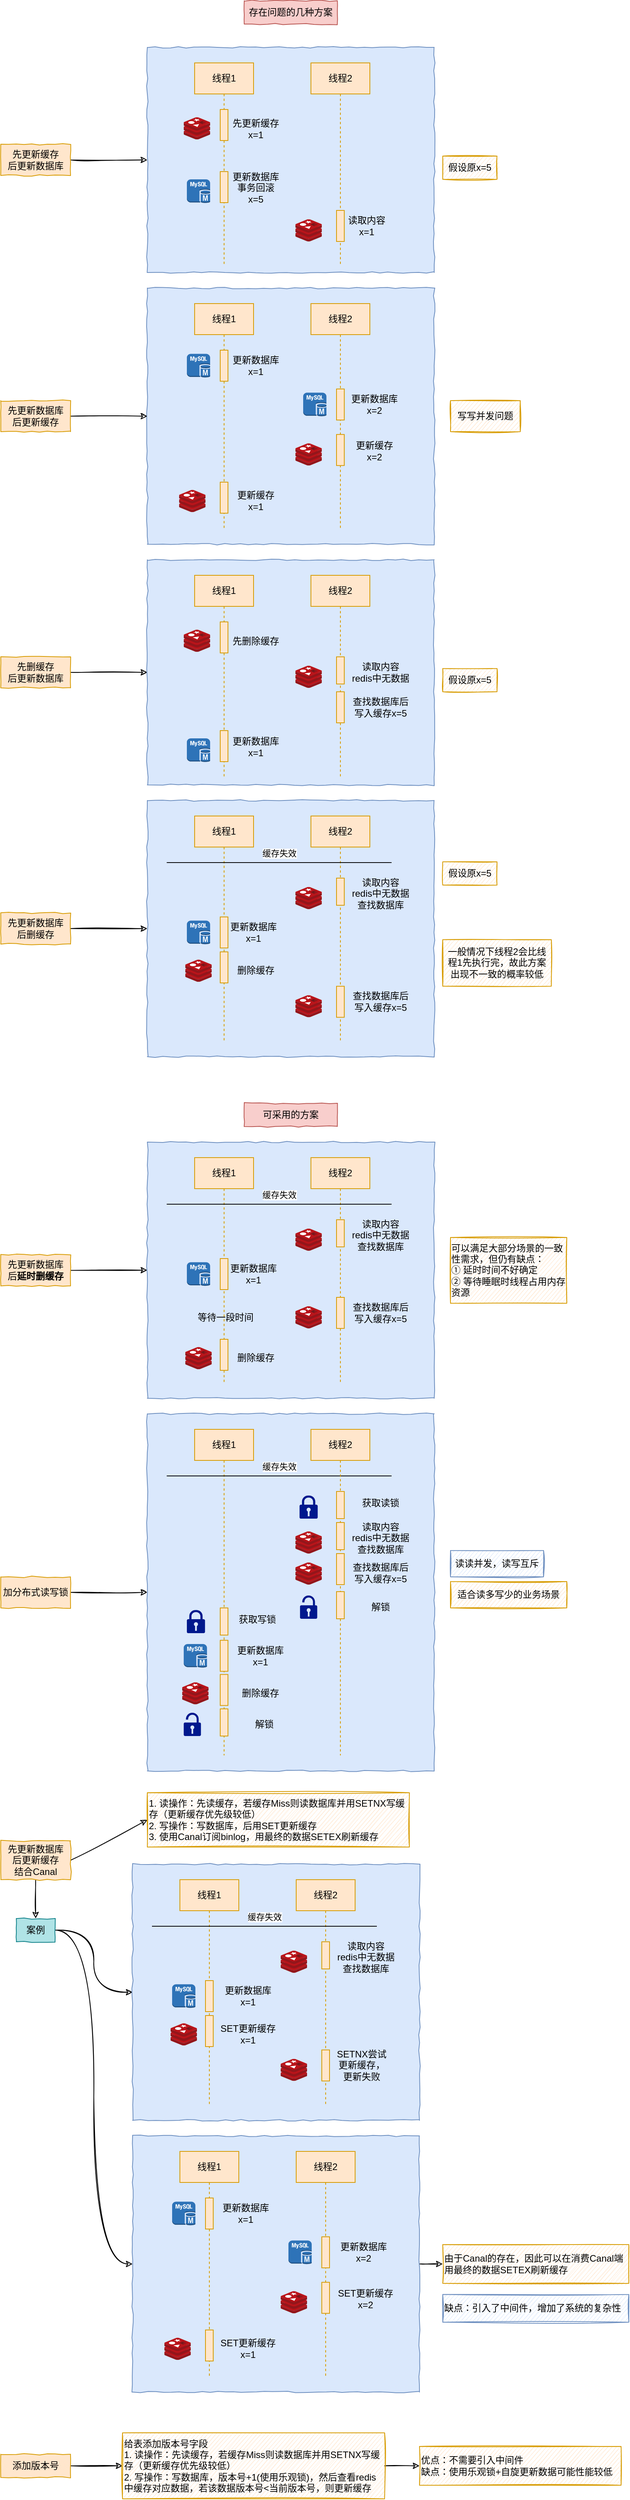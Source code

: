 <mxfile>
    <diagram id="rKVFKqwcTnC4YxvwfFjj" name="第 1 页">
        <mxGraphModel dx="937" dy="670" grid="1" gridSize="10" guides="1" tooltips="1" connect="1" arrows="1" fold="1" page="1" pageScale="1" pageWidth="827" pageHeight="1169" math="0" shadow="0">
            <root>
                <mxCell id="0"/>
                <mxCell id="1" parent="0"/>
                <mxCell id="140" value="" style="rounded=0;whiteSpace=wrap;html=1;comic=1;fillColor=#dae8fc;strokeColor=#6c8ebf;" vertex="1" parent="1">
                    <mxGeometry x="229" y="1850" width="370" height="460" as="geometry"/>
                </mxCell>
                <mxCell id="144" value="线程1" style="shape=umlLifeline;perimeter=lifelinePerimeter;whiteSpace=wrap;html=1;container=1;collapsible=0;recursiveResize=0;outlineConnect=0;comic=0;sketch=0;fontSize=12;fillColor=#ffe6cc;strokeColor=#d79b00;" vertex="1" parent="1">
                    <mxGeometry x="290" y="1870" width="76" height="420" as="geometry"/>
                </mxCell>
                <mxCell id="145" value="" style="html=1;points=[];perimeter=orthogonalPerimeter;comic=0;fillColor=#ffe6cc;strokeColor=#d79b00;" vertex="1" parent="144">
                    <mxGeometry x="33" y="271.7" width="10" height="40" as="geometry"/>
                </mxCell>
                <mxCell id="146" value="" style="html=1;points=[];perimeter=orthogonalPerimeter;comic=0;fillColor=#ffe6cc;strokeColor=#d79b00;" vertex="1" parent="144">
                    <mxGeometry x="33" y="315.7" width="10" height="40" as="geometry"/>
                </mxCell>
                <mxCell id="147" value="缓存失效" style="endArrow=none;html=1;endSize=12;startArrow=none;startSize=14;startFill=0;edgeStyle=orthogonalEdgeStyle;align=center;verticalAlign=bottom;endFill=0;sketch=0;" edge="1" parent="144">
                    <mxGeometry y="3" relative="1" as="geometry">
                        <mxPoint x="-36" y="60" as="sourcePoint"/>
                        <mxPoint x="254" y="60" as="targetPoint"/>
                    </mxGeometry>
                </mxCell>
                <mxCell id="168" value="" style="html=1;points=[];perimeter=orthogonalPerimeter;comic=0;fillColor=#ffe6cc;strokeColor=#d79b00;" vertex="1" parent="144">
                    <mxGeometry x="33" y="230" width="10" height="35" as="geometry"/>
                </mxCell>
                <mxCell id="170" value="" style="sketch=0;aspect=fixed;pointerEvents=1;shadow=0;dashed=0;html=1;strokeColor=none;labelPosition=center;verticalLabelPosition=bottom;verticalAlign=top;align=center;fillColor=#00188D;shape=mxgraph.mscae.enterprise.lock;comic=0;" vertex="1" parent="144">
                    <mxGeometry x="-10" y="232.5" width="23.4" height="30" as="geometry"/>
                </mxCell>
                <mxCell id="90" value="" style="rounded=0;whiteSpace=wrap;html=1;comic=1;fillColor=#dae8fc;strokeColor=#6c8ebf;" vertex="1" parent="1">
                    <mxGeometry x="229" y="1060" width="370" height="330" as="geometry"/>
                </mxCell>
                <mxCell id="94" value="线程2" style="shape=umlLifeline;perimeter=lifelinePerimeter;whiteSpace=wrap;html=1;container=1;collapsible=0;recursiveResize=0;outlineConnect=0;comic=0;sketch=0;fontSize=12;fillColor=#ffe6cc;strokeColor=#d79b00;" vertex="1" parent="1">
                    <mxGeometry x="440" y="1080" width="76" height="290" as="geometry"/>
                </mxCell>
                <mxCell id="107" value="" style="html=1;points=[];perimeter=orthogonalPerimeter;comic=0;fillColor=#ffe6cc;strokeColor=#d79b00;" vertex="1" parent="94">
                    <mxGeometry x="33" y="80" width="10" height="35" as="geometry"/>
                </mxCell>
                <mxCell id="108" value="" style="html=1;points=[];perimeter=orthogonalPerimeter;comic=0;fillColor=#ffe6cc;strokeColor=#d79b00;" vertex="1" parent="94">
                    <mxGeometry x="33" y="219.3" width="10" height="40" as="geometry"/>
                </mxCell>
                <mxCell id="38" value="" style="rounded=0;whiteSpace=wrap;html=1;comic=1;fillColor=#dae8fc;strokeColor=#6c8ebf;" vertex="1" parent="1">
                    <mxGeometry x="229" y="400" width="370" height="330" as="geometry"/>
                </mxCell>
                <mxCell id="4" value="线程1" style="shape=umlLifeline;perimeter=lifelinePerimeter;whiteSpace=wrap;html=1;container=1;collapsible=0;recursiveResize=0;outlineConnect=0;comic=0;sketch=0;fontSize=12;fillColor=#ffe6cc;strokeColor=#d79b00;" vertex="1" parent="1">
                    <mxGeometry x="290" y="420" width="76" height="290" as="geometry"/>
                </mxCell>
                <mxCell id="22" value="" style="html=1;points=[];perimeter=orthogonalPerimeter;comic=0;fillColor=#ffe6cc;strokeColor=#d79b00;" vertex="1" parent="4">
                    <mxGeometry x="33" y="60" width="10" height="40" as="geometry"/>
                </mxCell>
                <mxCell id="36" value="" style="html=1;points=[];perimeter=orthogonalPerimeter;comic=0;fillColor=#ffe6cc;strokeColor=#d79b00;" vertex="1" parent="4">
                    <mxGeometry x="33" y="230.0" width="10" height="40" as="geometry"/>
                </mxCell>
                <mxCell id="20" value="线程2" style="shape=umlLifeline;perimeter=lifelinePerimeter;whiteSpace=wrap;html=1;container=1;collapsible=0;recursiveResize=0;outlineConnect=0;comic=0;sketch=0;fontSize=12;fillColor=#ffe6cc;strokeColor=#d79b00;" vertex="1" parent="1">
                    <mxGeometry x="440" y="420" width="76" height="290" as="geometry"/>
                </mxCell>
                <mxCell id="27" value="" style="html=1;points=[];perimeter=orthogonalPerimeter;comic=0;fillColor=#ffe6cc;strokeColor=#d79b00;" vertex="1" parent="20">
                    <mxGeometry x="33" y="110" width="10" height="40" as="geometry"/>
                </mxCell>
                <mxCell id="31" value="" style="sketch=0;aspect=fixed;html=1;points=[];align=center;image;fontSize=12;image=img/lib/mscae/Cache_Redis_Product.svg;comic=0;fillColor=none;" vertex="1" parent="20">
                    <mxGeometry x="-20" y="180" width="34.05" height="28.6" as="geometry"/>
                </mxCell>
                <mxCell id="32" value="" style="html=1;points=[];perimeter=orthogonalPerimeter;comic=0;fillColor=#ffe6cc;strokeColor=#d79b00;" vertex="1" parent="20">
                    <mxGeometry x="33" y="168.6" width="10" height="40" as="geometry"/>
                </mxCell>
                <mxCell id="2" value="存在问题的几种方案" style="rounded=0;whiteSpace=wrap;html=1;comic=1;fillColor=#f8cecc;strokeColor=#b85450;" vertex="1" parent="1">
                    <mxGeometry x="354" y="30" width="120" height="30" as="geometry"/>
                </mxCell>
                <mxCell id="39" style="edgeStyle=none;html=1;exitX=1;exitY=0.5;exitDx=0;exitDy=0;sketch=1;entryX=0;entryY=0.5;entryDx=0;entryDy=0;" edge="1" parent="1" source="3" target="38">
                    <mxGeometry relative="1" as="geometry">
                        <mxPoint x="220" y="580" as="targetPoint"/>
                    </mxGeometry>
                </mxCell>
                <mxCell id="3" value="先更新数据库&lt;br&gt;后更新缓存" style="rounded=0;whiteSpace=wrap;html=1;comic=1;fillColor=#ffe6cc;strokeColor=#d79b00;" vertex="1" parent="1">
                    <mxGeometry x="40" y="545" width="90" height="40" as="geometry"/>
                </mxCell>
                <mxCell id="25" value="更新数据库&lt;br&gt;x=1" style="rounded=0;whiteSpace=wrap;html=1;comic=1;fillColor=none;strokeColor=none;" vertex="1" parent="1">
                    <mxGeometry x="324" y="480" width="90" height="40" as="geometry"/>
                </mxCell>
                <mxCell id="26" value="" style="outlineConnect=0;dashed=0;verticalLabelPosition=bottom;verticalAlign=top;align=center;html=1;shape=mxgraph.aws3.mysql_db_instance;fillColor=#2E73B8;gradientColor=none;comic=0;" vertex="1" parent="1">
                    <mxGeometry x="280" y="484.75" width="30" height="30.5" as="geometry"/>
                </mxCell>
                <mxCell id="28" value="更新数据库&lt;br&gt;x=2" style="rounded=0;whiteSpace=wrap;html=1;comic=1;fillColor=none;strokeColor=none;" vertex="1" parent="1">
                    <mxGeometry x="490" y="530" width="64" height="40" as="geometry"/>
                </mxCell>
                <mxCell id="29" value="" style="outlineConnect=0;dashed=0;verticalLabelPosition=bottom;verticalAlign=top;align=center;html=1;shape=mxgraph.aws3.mysql_db_instance;fillColor=#2E73B8;gradientColor=none;comic=0;" vertex="1" parent="1">
                    <mxGeometry x="430" y="534.75" width="30" height="30.5" as="geometry"/>
                </mxCell>
                <mxCell id="34" value="更新缓存&lt;br&gt;x=2" style="rounded=0;whiteSpace=wrap;html=1;comic=1;fillColor=none;strokeColor=none;" vertex="1" parent="1">
                    <mxGeometry x="490" y="590" width="64" height="40" as="geometry"/>
                </mxCell>
                <mxCell id="37" value="更新缓存&lt;br&gt;x=1" style="rounded=0;whiteSpace=wrap;html=1;comic=1;fillColor=none;strokeColor=none;" vertex="1" parent="1">
                    <mxGeometry x="337" y="654.3" width="64" height="40" as="geometry"/>
                </mxCell>
                <mxCell id="35" value="" style="sketch=0;aspect=fixed;html=1;points=[];align=center;image;fontSize=12;image=img/lib/mscae/Cache_Redis_Product.svg;comic=0;fillColor=none;" vertex="1" parent="1">
                    <mxGeometry x="270" y="660" width="34.05" height="28.6" as="geometry"/>
                </mxCell>
                <mxCell id="70" style="edgeStyle=none;sketch=1;html=1;exitX=1;exitY=0.5;exitDx=0;exitDy=0;entryX=0;entryY=0.5;entryDx=0;entryDy=0;" edge="1" parent="1" source="40" target="41">
                    <mxGeometry relative="1" as="geometry"/>
                </mxCell>
                <mxCell id="40" value="先更新缓存&lt;br&gt;后更新数据库" style="rounded=0;whiteSpace=wrap;html=1;comic=1;fillColor=#ffe6cc;strokeColor=#d79b00;" vertex="1" parent="1">
                    <mxGeometry x="40" y="215" width="90" height="40" as="geometry"/>
                </mxCell>
                <mxCell id="41" value="" style="rounded=0;whiteSpace=wrap;html=1;comic=1;fillColor=#dae8fc;strokeColor=#6c8ebf;" vertex="1" parent="1">
                    <mxGeometry x="229" y="90" width="370" height="290" as="geometry"/>
                </mxCell>
                <mxCell id="54" value="线程1" style="shape=umlLifeline;perimeter=lifelinePerimeter;whiteSpace=wrap;html=1;container=1;collapsible=0;recursiveResize=0;outlineConnect=0;comic=0;sketch=0;fontSize=12;fillColor=#ffe6cc;strokeColor=#d79b00;" vertex="1" parent="1">
                    <mxGeometry x="290" y="110" width="76" height="260" as="geometry"/>
                </mxCell>
                <mxCell id="55" value="" style="html=1;points=[];perimeter=orthogonalPerimeter;comic=0;fillColor=#ffe6cc;strokeColor=#d79b00;" vertex="1" parent="54">
                    <mxGeometry x="33" y="60" width="10" height="40" as="geometry"/>
                </mxCell>
                <mxCell id="56" value="" style="html=1;points=[];perimeter=orthogonalPerimeter;comic=0;fillColor=#ffe6cc;strokeColor=#d79b00;" vertex="1" parent="54">
                    <mxGeometry x="33" y="140.0" width="10" height="40" as="geometry"/>
                </mxCell>
                <mxCell id="57" value="线程2" style="shape=umlLifeline;perimeter=lifelinePerimeter;whiteSpace=wrap;html=1;container=1;collapsible=0;recursiveResize=0;outlineConnect=0;comic=0;sketch=0;fontSize=12;fillColor=#ffe6cc;strokeColor=#d79b00;" vertex="1" parent="1">
                    <mxGeometry x="440" y="110" width="76" height="260" as="geometry"/>
                </mxCell>
                <mxCell id="60" value="" style="html=1;points=[];perimeter=orthogonalPerimeter;comic=0;fillColor=#ffe6cc;strokeColor=#d79b00;" vertex="1" parent="57">
                    <mxGeometry x="33" y="190.0" width="10" height="40" as="geometry"/>
                </mxCell>
                <mxCell id="61" value="先更新缓存&lt;br&gt;x=1" style="rounded=0;whiteSpace=wrap;html=1;comic=1;fillColor=none;strokeColor=none;" vertex="1" parent="1">
                    <mxGeometry x="337" y="180" width="64" height="30" as="geometry"/>
                </mxCell>
                <mxCell id="62" value="" style="outlineConnect=0;dashed=0;verticalLabelPosition=bottom;verticalAlign=top;align=center;html=1;shape=mxgraph.aws3.mysql_db_instance;fillColor=#2E73B8;gradientColor=none;comic=0;" vertex="1" parent="1">
                    <mxGeometry x="280" y="260" width="30" height="30.5" as="geometry"/>
                </mxCell>
                <mxCell id="65" value="读取内容&lt;br&gt;x=1" style="rounded=0;whiteSpace=wrap;html=1;comic=1;fillColor=none;strokeColor=none;" vertex="1" parent="1">
                    <mxGeometry x="480" y="300" width="64" height="40" as="geometry"/>
                </mxCell>
                <mxCell id="66" value="更新数据库&lt;br&gt;事务回滚&lt;br&gt;x=5" style="rounded=0;whiteSpace=wrap;html=1;comic=1;fillColor=none;strokeColor=none;" vertex="1" parent="1">
                    <mxGeometry x="337" y="250.5" width="64" height="40" as="geometry"/>
                </mxCell>
                <mxCell id="67" value="" style="sketch=0;aspect=fixed;html=1;points=[];align=center;image;fontSize=12;image=img/lib/mscae/Cache_Redis_Product.svg;comic=0;fillColor=none;" vertex="1" parent="1">
                    <mxGeometry x="275.95" y="180" width="34.05" height="28.6" as="geometry"/>
                </mxCell>
                <mxCell id="59" value="" style="sketch=0;aspect=fixed;html=1;points=[];align=center;image;fontSize=12;image=img/lib/mscae/Cache_Redis_Product.svg;comic=0;fillColor=none;" vertex="1" parent="1">
                    <mxGeometry x="420" y="311.4" width="34.05" height="28.6" as="geometry"/>
                </mxCell>
                <mxCell id="69" value="假设原x=5" style="rounded=0;whiteSpace=wrap;html=1;comic=1;fillColor=#ffe6cc;strokeColor=#d79b00;sketch=1;" vertex="1" parent="1">
                    <mxGeometry x="610" y="230" width="70" height="30" as="geometry"/>
                </mxCell>
                <mxCell id="71" style="edgeStyle=none;sketch=1;html=1;exitX=1;exitY=0.5;exitDx=0;exitDy=0;entryX=0;entryY=0.5;entryDx=0;entryDy=0;" edge="1" source="72" target="73" parent="1">
                    <mxGeometry relative="1" as="geometry"/>
                </mxCell>
                <mxCell id="72" value="先删缓存&lt;br&gt;后更新数据库" style="rounded=0;whiteSpace=wrap;html=1;comic=1;fillColor=#ffe6cc;strokeColor=#d79b00;" vertex="1" parent="1">
                    <mxGeometry x="40" y="875" width="90" height="40" as="geometry"/>
                </mxCell>
                <mxCell id="73" value="" style="rounded=0;whiteSpace=wrap;html=1;comic=1;fillColor=#dae8fc;strokeColor=#6c8ebf;" vertex="1" parent="1">
                    <mxGeometry x="229" y="750" width="370" height="290" as="geometry"/>
                </mxCell>
                <mxCell id="74" value="线程1" style="shape=umlLifeline;perimeter=lifelinePerimeter;whiteSpace=wrap;html=1;container=1;collapsible=0;recursiveResize=0;outlineConnect=0;comic=0;sketch=0;fontSize=12;fillColor=#ffe6cc;strokeColor=#d79b00;" vertex="1" parent="1">
                    <mxGeometry x="290" y="770" width="76" height="260" as="geometry"/>
                </mxCell>
                <mxCell id="75" value="" style="html=1;points=[];perimeter=orthogonalPerimeter;comic=0;fillColor=#ffe6cc;strokeColor=#d79b00;" vertex="1" parent="74">
                    <mxGeometry x="33" y="60" width="10" height="40" as="geometry"/>
                </mxCell>
                <mxCell id="76" value="" style="html=1;points=[];perimeter=orthogonalPerimeter;comic=0;fillColor=#ffe6cc;strokeColor=#d79b00;" vertex="1" parent="74">
                    <mxGeometry x="33" y="200.0" width="10" height="40" as="geometry"/>
                </mxCell>
                <mxCell id="77" value="线程2" style="shape=umlLifeline;perimeter=lifelinePerimeter;whiteSpace=wrap;html=1;container=1;collapsible=0;recursiveResize=0;outlineConnect=0;comic=0;sketch=0;fontSize=12;fillColor=#ffe6cc;strokeColor=#d79b00;" vertex="1" parent="1">
                    <mxGeometry x="440" y="770" width="76" height="260" as="geometry"/>
                </mxCell>
                <mxCell id="78" value="" style="html=1;points=[];perimeter=orthogonalPerimeter;comic=0;fillColor=#ffe6cc;strokeColor=#d79b00;" vertex="1" parent="77">
                    <mxGeometry x="33" y="105" width="10" height="35" as="geometry"/>
                </mxCell>
                <mxCell id="86" value="" style="html=1;points=[];perimeter=orthogonalPerimeter;comic=0;fillColor=#ffe6cc;strokeColor=#d79b00;" vertex="1" parent="77">
                    <mxGeometry x="33" y="150" width="10" height="40" as="geometry"/>
                </mxCell>
                <mxCell id="79" value="先删除缓存" style="rounded=0;whiteSpace=wrap;html=1;comic=1;fillColor=none;strokeColor=none;" vertex="1" parent="1">
                    <mxGeometry x="337" y="840" width="64" height="30" as="geometry"/>
                </mxCell>
                <mxCell id="80" value="" style="outlineConnect=0;dashed=0;verticalLabelPosition=bottom;verticalAlign=top;align=center;html=1;shape=mxgraph.aws3.mysql_db_instance;fillColor=#2E73B8;gradientColor=none;comic=0;" vertex="1" parent="1">
                    <mxGeometry x="280" y="980" width="30" height="30.5" as="geometry"/>
                </mxCell>
                <mxCell id="81" value="读取内容&lt;br&gt;redis中无数据" style="rounded=0;whiteSpace=wrap;html=1;comic=1;fillColor=none;strokeColor=none;" vertex="1" parent="1">
                    <mxGeometry x="490" y="875" width="80" height="40" as="geometry"/>
                </mxCell>
                <mxCell id="82" value="更新数据库&lt;br&gt;x=1" style="rounded=0;whiteSpace=wrap;html=1;comic=1;fillColor=none;strokeColor=none;" vertex="1" parent="1">
                    <mxGeometry x="337" y="970.5" width="64" height="40" as="geometry"/>
                </mxCell>
                <mxCell id="83" value="" style="sketch=0;aspect=fixed;html=1;points=[];align=center;image;fontSize=12;image=img/lib/mscae/Cache_Redis_Product.svg;comic=0;fillColor=none;" vertex="1" parent="1">
                    <mxGeometry x="275.95" y="840" width="34.05" height="28.6" as="geometry"/>
                </mxCell>
                <mxCell id="84" value="" style="sketch=0;aspect=fixed;html=1;points=[];align=center;image;fontSize=12;image=img/lib/mscae/Cache_Redis_Product.svg;comic=0;fillColor=none;" vertex="1" parent="1">
                    <mxGeometry x="420" y="886.4" width="34.05" height="28.6" as="geometry"/>
                </mxCell>
                <mxCell id="85" value="假设原x=5" style="rounded=0;whiteSpace=wrap;html=1;comic=1;fillColor=#ffe6cc;strokeColor=#d79b00;sketch=1;" vertex="1" parent="1">
                    <mxGeometry x="610" y="890" width="70" height="30" as="geometry"/>
                </mxCell>
                <mxCell id="87" value="查找数据库后写入缓存x=5" style="rounded=0;whiteSpace=wrap;html=1;comic=1;fillColor=none;strokeColor=none;" vertex="1" parent="1">
                    <mxGeometry x="490" y="920" width="80" height="40" as="geometry"/>
                </mxCell>
                <mxCell id="105" style="edgeStyle=none;sketch=1;html=1;exitX=1;exitY=0.5;exitDx=0;exitDy=0;entryX=0;entryY=0.5;entryDx=0;entryDy=0;" edge="1" parent="1" source="88" target="90">
                    <mxGeometry relative="1" as="geometry"/>
                </mxCell>
                <mxCell id="88" value="先更新数据库&lt;br&gt;后删缓存" style="rounded=0;whiteSpace=wrap;html=1;comic=1;fillColor=#ffe6cc;strokeColor=#d79b00;" vertex="1" parent="1">
                    <mxGeometry x="40" y="1205" width="90" height="40" as="geometry"/>
                </mxCell>
                <mxCell id="91" value="线程1" style="shape=umlLifeline;perimeter=lifelinePerimeter;whiteSpace=wrap;html=1;container=1;collapsible=0;recursiveResize=0;outlineConnect=0;comic=0;sketch=0;fontSize=12;fillColor=#ffe6cc;strokeColor=#d79b00;" vertex="1" parent="1">
                    <mxGeometry x="290" y="1080" width="76" height="290" as="geometry"/>
                </mxCell>
                <mxCell id="92" value="" style="html=1;points=[];perimeter=orthogonalPerimeter;comic=0;fillColor=#ffe6cc;strokeColor=#d79b00;" vertex="1" parent="91">
                    <mxGeometry x="33" y="130" width="10" height="40" as="geometry"/>
                </mxCell>
                <mxCell id="93" value="" style="html=1;points=[];perimeter=orthogonalPerimeter;comic=0;fillColor=#ffe6cc;strokeColor=#d79b00;" vertex="1" parent="91">
                    <mxGeometry x="33" y="175" width="10" height="40" as="geometry"/>
                </mxCell>
                <mxCell id="106" value="缓存失效" style="endArrow=none;html=1;endSize=12;startArrow=none;startSize=14;startFill=0;edgeStyle=orthogonalEdgeStyle;align=center;verticalAlign=bottom;endFill=0;sketch=0;" edge="1" parent="91">
                    <mxGeometry y="3" relative="1" as="geometry">
                        <mxPoint x="-36" y="60" as="sourcePoint"/>
                        <mxPoint x="254" y="60" as="targetPoint"/>
                    </mxGeometry>
                </mxCell>
                <mxCell id="98" value="更新数据库&lt;br&gt;x=1" style="rounded=0;whiteSpace=wrap;html=1;comic=1;fillColor=none;strokeColor=none;" vertex="1" parent="1">
                    <mxGeometry x="331" y="1210" width="70" height="40" as="geometry"/>
                </mxCell>
                <mxCell id="99" value="" style="outlineConnect=0;dashed=0;verticalLabelPosition=bottom;verticalAlign=top;align=center;html=1;shape=mxgraph.aws3.mysql_db_instance;fillColor=#2E73B8;gradientColor=none;comic=0;" vertex="1" parent="1">
                    <mxGeometry x="280" y="1214.75" width="30" height="30.5" as="geometry"/>
                </mxCell>
                <mxCell id="103" value="删除缓存" style="rounded=0;whiteSpace=wrap;html=1;comic=1;fillColor=none;strokeColor=none;" vertex="1" parent="1">
                    <mxGeometry x="337" y="1259.3" width="64" height="40" as="geometry"/>
                </mxCell>
                <mxCell id="104" value="" style="sketch=0;aspect=fixed;html=1;points=[];align=center;image;fontSize=12;image=img/lib/mscae/Cache_Redis_Product.svg;comic=0;fillColor=none;" vertex="1" parent="1">
                    <mxGeometry x="277.97" y="1265" width="34.05" height="28.6" as="geometry"/>
                </mxCell>
                <mxCell id="109" value="读取内容&lt;br&gt;redis中无数据&lt;br&gt;查找数据库" style="rounded=0;whiteSpace=wrap;html=1;comic=1;fillColor=none;strokeColor=none;" vertex="1" parent="1">
                    <mxGeometry x="490" y="1160" width="80" height="40" as="geometry"/>
                </mxCell>
                <mxCell id="110" value="" style="sketch=0;aspect=fixed;html=1;points=[];align=center;image;fontSize=12;image=img/lib/mscae/Cache_Redis_Product.svg;comic=0;fillColor=none;" vertex="1" parent="1">
                    <mxGeometry x="420" y="1171.4" width="34.05" height="28.6" as="geometry"/>
                </mxCell>
                <mxCell id="111" value="查找数据库后写入缓存x=5" style="rounded=0;whiteSpace=wrap;html=1;comic=1;fillColor=none;strokeColor=none;" vertex="1" parent="1">
                    <mxGeometry x="490" y="1299.3" width="80" height="40" as="geometry"/>
                </mxCell>
                <mxCell id="112" value="假设原x=5" style="rounded=0;whiteSpace=wrap;html=1;comic=1;fillColor=#ffe6cc;strokeColor=#d79b00;sketch=1;" vertex="1" parent="1">
                    <mxGeometry x="610" y="1139" width="70" height="30" as="geometry"/>
                </mxCell>
                <mxCell id="113" value="写写并发问题" style="rounded=0;whiteSpace=wrap;html=1;comic=1;fillColor=#ffe6cc;strokeColor=#d79b00;sketch=1;" vertex="1" parent="1">
                    <mxGeometry x="620" y="545" width="90" height="40" as="geometry"/>
                </mxCell>
                <mxCell id="116" value="" style="sketch=0;aspect=fixed;html=1;points=[];align=center;image;fontSize=12;image=img/lib/mscae/Cache_Redis_Product.svg;comic=0;fillColor=none;" vertex="1" parent="1">
                    <mxGeometry x="420" y="1310.7" width="34.05" height="28.6" as="geometry"/>
                </mxCell>
                <mxCell id="117" value="一般情况下线程2会比线程1先执行完，故此方案出现不一致的概率较低" style="rounded=0;whiteSpace=wrap;html=1;comic=1;fillColor=#ffe6cc;strokeColor=#d79b00;sketch=1;" vertex="1" parent="1">
                    <mxGeometry x="610" y="1239.3" width="140" height="60" as="geometry"/>
                </mxCell>
                <mxCell id="118" value="可采用的方案" style="rounded=0;whiteSpace=wrap;html=1;comic=1;fillColor=#f8cecc;strokeColor=#b85450;" vertex="1" parent="1">
                    <mxGeometry x="354" y="1450" width="120" height="30" as="geometry"/>
                </mxCell>
                <mxCell id="136" style="edgeStyle=none;sketch=1;html=1;exitX=1;exitY=0.5;exitDx=0;exitDy=0;entryX=0;entryY=0.5;entryDx=0;entryDy=0;" edge="1" parent="1" source="119" target="120">
                    <mxGeometry relative="1" as="geometry"/>
                </mxCell>
                <mxCell id="119" value="先更新数据库&lt;br&gt;后&lt;b&gt;延时删缓存&lt;/b&gt;" style="rounded=0;whiteSpace=wrap;html=1;comic=1;fillColor=#ffe6cc;strokeColor=#d79b00;" vertex="1" parent="1">
                    <mxGeometry x="40" y="1645.25" width="90" height="40" as="geometry"/>
                </mxCell>
                <mxCell id="120" value="" style="rounded=0;whiteSpace=wrap;html=1;comic=1;fillColor=#dae8fc;strokeColor=#6c8ebf;" vertex="1" parent="1">
                    <mxGeometry x="229" y="1500" width="370" height="330" as="geometry"/>
                </mxCell>
                <mxCell id="121" value="线程2" style="shape=umlLifeline;perimeter=lifelinePerimeter;whiteSpace=wrap;html=1;container=1;collapsible=0;recursiveResize=0;outlineConnect=0;comic=0;sketch=0;fontSize=12;fillColor=#ffe6cc;strokeColor=#d79b00;" vertex="1" parent="1">
                    <mxGeometry x="440" y="1520" width="76" height="290" as="geometry"/>
                </mxCell>
                <mxCell id="122" value="" style="html=1;points=[];perimeter=orthogonalPerimeter;comic=0;fillColor=#ffe6cc;strokeColor=#d79b00;" vertex="1" parent="121">
                    <mxGeometry x="33" y="80" width="10" height="35" as="geometry"/>
                </mxCell>
                <mxCell id="123" value="" style="html=1;points=[];perimeter=orthogonalPerimeter;comic=0;fillColor=#ffe6cc;strokeColor=#d79b00;" vertex="1" parent="121">
                    <mxGeometry x="33" y="180.0" width="10" height="40" as="geometry"/>
                </mxCell>
                <mxCell id="124" value="线程1" style="shape=umlLifeline;perimeter=lifelinePerimeter;whiteSpace=wrap;html=1;container=1;collapsible=0;recursiveResize=0;outlineConnect=0;comic=0;sketch=0;fontSize=12;fillColor=#ffe6cc;strokeColor=#d79b00;" vertex="1" parent="1">
                    <mxGeometry x="290" y="1520" width="76" height="290" as="geometry"/>
                </mxCell>
                <mxCell id="125" value="" style="html=1;points=[];perimeter=orthogonalPerimeter;comic=0;fillColor=#ffe6cc;strokeColor=#d79b00;" vertex="1" parent="124">
                    <mxGeometry x="33" y="130" width="10" height="40" as="geometry"/>
                </mxCell>
                <mxCell id="126" value="" style="html=1;points=[];perimeter=orthogonalPerimeter;comic=0;fillColor=#ffe6cc;strokeColor=#d79b00;" vertex="1" parent="124">
                    <mxGeometry x="33" y="234" width="10" height="40" as="geometry"/>
                </mxCell>
                <mxCell id="127" value="缓存失效" style="endArrow=none;html=1;endSize=12;startArrow=none;startSize=14;startFill=0;edgeStyle=orthogonalEdgeStyle;align=center;verticalAlign=bottom;endFill=0;sketch=0;" edge="1" parent="124">
                    <mxGeometry y="3" relative="1" as="geometry">
                        <mxPoint x="-36" y="60" as="sourcePoint"/>
                        <mxPoint x="254" y="60" as="targetPoint"/>
                    </mxGeometry>
                </mxCell>
                <mxCell id="128" value="更新数据库&lt;br&gt;x=1" style="rounded=0;whiteSpace=wrap;html=1;comic=1;fillColor=none;strokeColor=none;" vertex="1" parent="1">
                    <mxGeometry x="331" y="1650" width="70" height="40" as="geometry"/>
                </mxCell>
                <mxCell id="129" value="" style="outlineConnect=0;dashed=0;verticalLabelPosition=bottom;verticalAlign=top;align=center;html=1;shape=mxgraph.aws3.mysql_db_instance;fillColor=#2E73B8;gradientColor=none;comic=0;" vertex="1" parent="1">
                    <mxGeometry x="280" y="1654.75" width="30" height="30.5" as="geometry"/>
                </mxCell>
                <mxCell id="130" value="删除缓存" style="rounded=0;whiteSpace=wrap;html=1;comic=1;fillColor=none;strokeColor=none;" vertex="1" parent="1">
                    <mxGeometry x="337" y="1758.3" width="64" height="40" as="geometry"/>
                </mxCell>
                <mxCell id="131" value="" style="sketch=0;aspect=fixed;html=1;points=[];align=center;image;fontSize=12;image=img/lib/mscae/Cache_Redis_Product.svg;comic=0;fillColor=none;" vertex="1" parent="1">
                    <mxGeometry x="277.97" y="1764" width="34.05" height="28.6" as="geometry"/>
                </mxCell>
                <mxCell id="132" value="读取内容&lt;br&gt;redis中无数据&lt;br&gt;查找数据库" style="rounded=0;whiteSpace=wrap;html=1;comic=1;fillColor=none;strokeColor=none;" vertex="1" parent="1">
                    <mxGeometry x="490" y="1600" width="80" height="40" as="geometry"/>
                </mxCell>
                <mxCell id="133" value="" style="sketch=0;aspect=fixed;html=1;points=[];align=center;image;fontSize=12;image=img/lib/mscae/Cache_Redis_Product.svg;comic=0;fillColor=none;" vertex="1" parent="1">
                    <mxGeometry x="420" y="1611.4" width="34.05" height="28.6" as="geometry"/>
                </mxCell>
                <mxCell id="134" value="查找数据库后写入缓存x=5" style="rounded=0;whiteSpace=wrap;html=1;comic=1;fillColor=none;strokeColor=none;" vertex="1" parent="1">
                    <mxGeometry x="490" y="1700" width="80" height="40" as="geometry"/>
                </mxCell>
                <mxCell id="135" value="" style="sketch=0;aspect=fixed;html=1;points=[];align=center;image;fontSize=12;image=img/lib/mscae/Cache_Redis_Product.svg;comic=0;fillColor=none;" vertex="1" parent="1">
                    <mxGeometry x="420" y="1711.4" width="34.05" height="28.6" as="geometry"/>
                </mxCell>
                <mxCell id="137" value="等待一段时间" style="rounded=0;whiteSpace=wrap;html=1;comic=1;fillColor=none;strokeColor=none;" vertex="1" parent="1">
                    <mxGeometry x="292" y="1705.7" width="76" height="40" as="geometry"/>
                </mxCell>
                <mxCell id="138" value="&lt;div style=&quot;text-align: left&quot;&gt;&lt;span&gt;可以满足大部分场景的一致性需求，但仍有缺点：&lt;/span&gt;&lt;/div&gt;&lt;div style=&quot;text-align: left&quot;&gt;&lt;span&gt;① 延时时间不好确定&lt;/span&gt;&lt;/div&gt;&lt;div style=&quot;text-align: left&quot;&gt;&lt;span&gt;② 等待睡眠时线程占用内存资源&lt;/span&gt;&lt;/div&gt;" style="rounded=0;whiteSpace=wrap;html=1;comic=1;fillColor=#ffe6cc;strokeColor=#d79b00;sketch=1;" vertex="1" parent="1">
                    <mxGeometry x="620" y="1622.88" width="150" height="84.75" as="geometry"/>
                </mxCell>
                <mxCell id="157" style="edgeStyle=none;sketch=1;html=1;exitX=1;exitY=0.5;exitDx=0;exitDy=0;entryX=0;entryY=0.5;entryDx=0;entryDy=0;" edge="1" parent="1" source="139" target="140">
                    <mxGeometry relative="1" as="geometry"/>
                </mxCell>
                <mxCell id="139" value="加分布式读写锁" style="rounded=0;whiteSpace=wrap;html=1;comic=1;fillColor=#ffe6cc;strokeColor=#d79b00;" vertex="1" parent="1">
                    <mxGeometry x="40" y="2060" width="90" height="40" as="geometry"/>
                </mxCell>
                <mxCell id="141" value="线程2" style="shape=umlLifeline;perimeter=lifelinePerimeter;whiteSpace=wrap;html=1;container=1;collapsible=0;recursiveResize=0;outlineConnect=0;comic=0;sketch=0;fontSize=12;fillColor=#ffe6cc;strokeColor=#d79b00;" vertex="1" parent="1">
                    <mxGeometry x="440" y="1870" width="76" height="420" as="geometry"/>
                </mxCell>
                <mxCell id="142" value="" style="html=1;points=[];perimeter=orthogonalPerimeter;comic=0;fillColor=#ffe6cc;strokeColor=#d79b00;" vertex="1" parent="141">
                    <mxGeometry x="33" y="120" width="10" height="35" as="geometry"/>
                </mxCell>
                <mxCell id="143" value="" style="html=1;points=[];perimeter=orthogonalPerimeter;comic=0;fillColor=#ffe6cc;strokeColor=#d79b00;" vertex="1" parent="141">
                    <mxGeometry x="33" y="160.0" width="10" height="40" as="geometry"/>
                </mxCell>
                <mxCell id="158" value="" style="html=1;points=[];perimeter=orthogonalPerimeter;comic=0;fillColor=#ffe6cc;strokeColor=#d79b00;" vertex="1" parent="141">
                    <mxGeometry x="33" y="80" width="10" height="35" as="geometry"/>
                </mxCell>
                <mxCell id="166" value="" style="html=1;points=[];perimeter=orthogonalPerimeter;comic=0;fillColor=#ffe6cc;strokeColor=#d79b00;" vertex="1" parent="141">
                    <mxGeometry x="33" y="209" width="10" height="35" as="geometry"/>
                </mxCell>
                <mxCell id="171" value="" style="html=1;points=[];perimeter=orthogonalPerimeter;comic=0;fillColor=#ffe6cc;strokeColor=#d79b00;" vertex="1" parent="141">
                    <mxGeometry x="-116.98" y="360" width="10" height="35" as="geometry"/>
                </mxCell>
                <mxCell id="148" value="更新数据库&lt;br&gt;x=1" style="rounded=0;whiteSpace=wrap;html=1;comic=1;fillColor=none;strokeColor=none;" vertex="1" parent="1">
                    <mxGeometry x="340" y="2141.7" width="70" height="40" as="geometry"/>
                </mxCell>
                <mxCell id="149" value="" style="outlineConnect=0;dashed=0;verticalLabelPosition=bottom;verticalAlign=top;align=center;html=1;shape=mxgraph.aws3.mysql_db_instance;fillColor=#2E73B8;gradientColor=none;comic=0;" vertex="1" parent="1">
                    <mxGeometry x="275.95" y="2146.45" width="30" height="30.5" as="geometry"/>
                </mxCell>
                <mxCell id="150" value="删除缓存" style="rounded=0;whiteSpace=wrap;html=1;comic=1;fillColor=none;strokeColor=none;" vertex="1" parent="1">
                    <mxGeometry x="343" y="2190" width="64" height="40" as="geometry"/>
                </mxCell>
                <mxCell id="151" value="" style="sketch=0;aspect=fixed;html=1;points=[];align=center;image;fontSize=12;image=img/lib/mscae/Cache_Redis_Product.svg;comic=0;fillColor=none;" vertex="1" parent="1">
                    <mxGeometry x="273.92" y="2195.7" width="34.05" height="28.6" as="geometry"/>
                </mxCell>
                <mxCell id="152" value="读取内容&lt;br&gt;redis中无数据&lt;br&gt;查找数据库" style="rounded=0;whiteSpace=wrap;html=1;comic=1;fillColor=none;strokeColor=none;" vertex="1" parent="1">
                    <mxGeometry x="490" y="1990" width="80" height="40" as="geometry"/>
                </mxCell>
                <mxCell id="153" value="" style="sketch=0;aspect=fixed;html=1;points=[];align=center;image;fontSize=12;image=img/lib/mscae/Cache_Redis_Product.svg;comic=0;fillColor=none;" vertex="1" parent="1">
                    <mxGeometry x="420" y="2001.4" width="34.05" height="28.6" as="geometry"/>
                </mxCell>
                <mxCell id="154" value="查找数据库后写入缓存x=5" style="rounded=0;whiteSpace=wrap;html=1;comic=1;fillColor=none;strokeColor=none;" vertex="1" parent="1">
                    <mxGeometry x="490" y="2035.25" width="80" height="40" as="geometry"/>
                </mxCell>
                <mxCell id="155" value="" style="sketch=0;aspect=fixed;html=1;points=[];align=center;image;fontSize=12;image=img/lib/mscae/Cache_Redis_Product.svg;comic=0;fillColor=none;" vertex="1" parent="1">
                    <mxGeometry x="420" y="2041.4" width="34.05" height="28.6" as="geometry"/>
                </mxCell>
                <mxCell id="160" value="获取读锁" style="rounded=0;whiteSpace=wrap;html=1;comic=1;fillColor=none;strokeColor=none;" vertex="1" parent="1">
                    <mxGeometry x="490" y="1950" width="80" height="30" as="geometry"/>
                </mxCell>
                <mxCell id="163" value="" style="sketch=0;aspect=fixed;pointerEvents=1;shadow=0;dashed=0;html=1;strokeColor=none;labelPosition=center;verticalLabelPosition=bottom;verticalAlign=top;align=center;fillColor=#00188D;shape=mxgraph.mscae.enterprise.lock;comic=0;" vertex="1" parent="1">
                    <mxGeometry x="425.33" y="1955" width="23.4" height="30" as="geometry"/>
                </mxCell>
                <mxCell id="164" value="" style="sketch=0;aspect=fixed;pointerEvents=1;shadow=0;dashed=0;html=1;strokeColor=none;labelPosition=center;verticalLabelPosition=bottom;verticalAlign=top;align=center;fillColor=#00188D;shape=mxgraph.mscae.enterprise.lock_unlocked;comic=0;" vertex="1" parent="1">
                    <mxGeometry x="425.93" y="2084" width="22.2" height="30" as="geometry"/>
                </mxCell>
                <mxCell id="167" value="解锁" style="rounded=0;whiteSpace=wrap;html=1;comic=1;fillColor=none;strokeColor=none;" vertex="1" parent="1">
                    <mxGeometry x="505" y="2084" width="50" height="30" as="geometry"/>
                </mxCell>
                <mxCell id="169" value="获取写锁" style="rounded=0;whiteSpace=wrap;html=1;comic=1;fillColor=none;strokeColor=none;" vertex="1" parent="1">
                    <mxGeometry x="331" y="2100" width="80" height="30" as="geometry"/>
                </mxCell>
                <mxCell id="172" value="" style="sketch=0;aspect=fixed;pointerEvents=1;shadow=0;dashed=0;html=1;strokeColor=none;labelPosition=center;verticalLabelPosition=bottom;verticalAlign=top;align=center;fillColor=#00188D;shape=mxgraph.mscae.enterprise.lock_unlocked;comic=0;" vertex="1" parent="1">
                    <mxGeometry x="275.95" y="2235" width="22.2" height="30" as="geometry"/>
                </mxCell>
                <mxCell id="173" value="解锁" style="rounded=0;whiteSpace=wrap;html=1;comic=1;fillColor=none;strokeColor=none;" vertex="1" parent="1">
                    <mxGeometry x="355.02" y="2235" width="50" height="30" as="geometry"/>
                </mxCell>
                <mxCell id="174" value="&lt;div style=&quot;text-align: left&quot;&gt;适合读多写少的业务场景&lt;/div&gt;" style="rounded=0;whiteSpace=wrap;html=1;comic=1;fillColor=#ffe6cc;strokeColor=#d79b00;sketch=1;" vertex="1" parent="1">
                    <mxGeometry x="620" y="2066" width="150" height="34" as="geometry"/>
                </mxCell>
                <mxCell id="175" value="&lt;div style=&quot;text-align: left&quot;&gt;读读并发，读写互斥&lt;/div&gt;" style="rounded=0;whiteSpace=wrap;html=1;comic=1;fillColor=#dae8fc;strokeColor=#6c8ebf;sketch=1;" vertex="1" parent="1">
                    <mxGeometry x="620" y="2026" width="120" height="34" as="geometry"/>
                </mxCell>
                <mxCell id="178" style="edgeStyle=none;sketch=1;html=1;exitX=1;exitY=0.5;exitDx=0;exitDy=0;entryX=0;entryY=0.5;entryDx=0;entryDy=0;" edge="1" parent="1" source="176" target="177">
                    <mxGeometry relative="1" as="geometry"/>
                </mxCell>
                <mxCell id="181" style="edgeStyle=none;sketch=1;html=1;exitX=0.5;exitY=1;exitDx=0;exitDy=0;entryX=0.5;entryY=0;entryDx=0;entryDy=0;" edge="1" parent="1" source="176" target="179">
                    <mxGeometry relative="1" as="geometry"/>
                </mxCell>
                <mxCell id="176" value="先更新数据库&lt;br&gt;后更新缓存&lt;br&gt;结合Canal" style="rounded=0;whiteSpace=wrap;html=1;comic=1;fillColor=#ffe6cc;strokeColor=#d79b00;" vertex="1" parent="1">
                    <mxGeometry x="40" y="2400" width="90" height="50" as="geometry"/>
                </mxCell>
                <mxCell id="177" value="1. 读操作：先读缓存，若缓存Miss则读数据库并用SETNX写缓存（更新缓存优先级较低）&lt;br&gt;2. 写操作：写数据库，后用SET更新缓存&lt;br&gt;3. 使用Canal订阅binlog，用最终的数据SETEX刷新缓存" style="rounded=0;whiteSpace=wrap;html=1;comic=1;fillColor=#ffe6cc;strokeColor=#d79b00;sketch=1;align=left;" vertex="1" parent="1">
                    <mxGeometry x="229" y="2338" width="337.98" height="70" as="geometry"/>
                </mxCell>
                <mxCell id="198" style="edgeStyle=orthogonalEdgeStyle;sketch=1;html=1;exitX=1;exitY=0.5;exitDx=0;exitDy=0;entryX=0;entryY=0.5;entryDx=0;entryDy=0;curved=1;" edge="1" parent="1" source="179" target="182">
                    <mxGeometry relative="1" as="geometry"/>
                </mxCell>
                <mxCell id="232" style="edgeStyle=orthogonalEdgeStyle;curved=1;sketch=1;html=1;exitX=1;exitY=0.5;exitDx=0;exitDy=0;entryX=0;entryY=0.5;entryDx=0;entryDy=0;" edge="1" parent="1" source="179" target="215">
                    <mxGeometry relative="1" as="geometry"/>
                </mxCell>
                <mxCell id="179" value="案例" style="rounded=0;whiteSpace=wrap;html=1;comic=1;fillColor=#b0e3e6;strokeColor=#0e8088;" vertex="1" parent="1">
                    <mxGeometry x="60" y="2500" width="50" height="30" as="geometry"/>
                </mxCell>
                <mxCell id="182" value="" style="rounded=0;whiteSpace=wrap;html=1;comic=1;fillColor=#dae8fc;strokeColor=#6c8ebf;" vertex="1" parent="1">
                    <mxGeometry x="210" y="2430" width="370" height="330" as="geometry"/>
                </mxCell>
                <mxCell id="183" value="线程2" style="shape=umlLifeline;perimeter=lifelinePerimeter;whiteSpace=wrap;html=1;container=1;collapsible=0;recursiveResize=0;outlineConnect=0;comic=0;sketch=0;fontSize=12;fillColor=#ffe6cc;strokeColor=#d79b00;" vertex="1" parent="1">
                    <mxGeometry x="421" y="2450" width="76" height="290" as="geometry"/>
                </mxCell>
                <mxCell id="184" value="" style="html=1;points=[];perimeter=orthogonalPerimeter;comic=0;fillColor=#ffe6cc;strokeColor=#d79b00;" vertex="1" parent="183">
                    <mxGeometry x="33" y="80" width="10" height="35" as="geometry"/>
                </mxCell>
                <mxCell id="185" value="" style="html=1;points=[];perimeter=orthogonalPerimeter;comic=0;fillColor=#ffe6cc;strokeColor=#d79b00;" vertex="1" parent="183">
                    <mxGeometry x="33" y="219.3" width="10" height="40" as="geometry"/>
                </mxCell>
                <mxCell id="186" value="线程1" style="shape=umlLifeline;perimeter=lifelinePerimeter;whiteSpace=wrap;html=1;container=1;collapsible=0;recursiveResize=0;outlineConnect=0;comic=0;sketch=0;fontSize=12;fillColor=#ffe6cc;strokeColor=#d79b00;" vertex="1" parent="1">
                    <mxGeometry x="271" y="2450" width="76" height="290" as="geometry"/>
                </mxCell>
                <mxCell id="187" value="" style="html=1;points=[];perimeter=orthogonalPerimeter;comic=0;fillColor=#ffe6cc;strokeColor=#d79b00;" vertex="1" parent="186">
                    <mxGeometry x="33" y="130" width="10" height="40" as="geometry"/>
                </mxCell>
                <mxCell id="188" value="" style="html=1;points=[];perimeter=orthogonalPerimeter;comic=0;fillColor=#ffe6cc;strokeColor=#d79b00;" vertex="1" parent="186">
                    <mxGeometry x="33" y="175" width="10" height="40" as="geometry"/>
                </mxCell>
                <mxCell id="189" value="缓存失效" style="endArrow=none;html=1;endSize=12;startArrow=none;startSize=14;startFill=0;edgeStyle=orthogonalEdgeStyle;align=center;verticalAlign=bottom;endFill=0;sketch=0;" edge="1" parent="186">
                    <mxGeometry y="3" relative="1" as="geometry">
                        <mxPoint x="-36" y="60" as="sourcePoint"/>
                        <mxPoint x="254" y="60" as="targetPoint"/>
                    </mxGeometry>
                </mxCell>
                <mxCell id="190" value="更新数据库&lt;br&gt;x=1" style="rounded=0;whiteSpace=wrap;html=1;comic=1;fillColor=none;strokeColor=none;" vertex="1" parent="1">
                    <mxGeometry x="324" y="2580" width="70" height="40" as="geometry"/>
                </mxCell>
                <mxCell id="191" value="" style="outlineConnect=0;dashed=0;verticalLabelPosition=bottom;verticalAlign=top;align=center;html=1;shape=mxgraph.aws3.mysql_db_instance;fillColor=#2E73B8;gradientColor=none;comic=0;" vertex="1" parent="1">
                    <mxGeometry x="261" y="2584.75" width="30" height="30.5" as="geometry"/>
                </mxCell>
                <mxCell id="192" value="SET更新缓存&lt;br&gt;x=1" style="rounded=0;whiteSpace=wrap;html=1;comic=1;fillColor=none;strokeColor=none;" vertex="1" parent="1">
                    <mxGeometry x="318" y="2629.3" width="82" height="40" as="geometry"/>
                </mxCell>
                <mxCell id="193" value="" style="sketch=0;aspect=fixed;html=1;points=[];align=center;image;fontSize=12;image=img/lib/mscae/Cache_Redis_Product.svg;comic=0;fillColor=none;" vertex="1" parent="1">
                    <mxGeometry x="258.97" y="2635" width="34.05" height="28.6" as="geometry"/>
                </mxCell>
                <mxCell id="194" value="读取内容&lt;br&gt;redis中无数据&lt;br&gt;查找数据库" style="rounded=0;whiteSpace=wrap;html=1;comic=1;fillColor=none;strokeColor=none;" vertex="1" parent="1">
                    <mxGeometry x="471" y="2530" width="80" height="40" as="geometry"/>
                </mxCell>
                <mxCell id="195" value="" style="sketch=0;aspect=fixed;html=1;points=[];align=center;image;fontSize=12;image=img/lib/mscae/Cache_Redis_Product.svg;comic=0;fillColor=none;" vertex="1" parent="1">
                    <mxGeometry x="401" y="2541.4" width="34.05" height="28.6" as="geometry"/>
                </mxCell>
                <mxCell id="196" value="SETNX尝试更新缓存，更新失败" style="rounded=0;whiteSpace=wrap;html=1;comic=1;fillColor=none;strokeColor=none;" vertex="1" parent="1">
                    <mxGeometry x="471" y="2663.6" width="69" height="50.7" as="geometry"/>
                </mxCell>
                <mxCell id="197" value="" style="sketch=0;aspect=fixed;html=1;points=[];align=center;image;fontSize=12;image=img/lib/mscae/Cache_Redis_Product.svg;comic=0;fillColor=none;" vertex="1" parent="1">
                    <mxGeometry x="401" y="2680.7" width="34.05" height="28.6" as="geometry"/>
                </mxCell>
                <mxCell id="231" style="sketch=1;html=1;exitX=1;exitY=0.5;exitDx=0;exitDy=0;entryX=0;entryY=0.5;entryDx=0;entryDy=0;" edge="1" parent="1" source="215" target="230">
                    <mxGeometry relative="1" as="geometry"/>
                </mxCell>
                <mxCell id="215" value="" style="rounded=0;whiteSpace=wrap;html=1;comic=1;fillColor=#dae8fc;strokeColor=#6c8ebf;" vertex="1" parent="1">
                    <mxGeometry x="210" y="2780" width="370" height="330" as="geometry"/>
                </mxCell>
                <mxCell id="216" value="线程1" style="shape=umlLifeline;perimeter=lifelinePerimeter;whiteSpace=wrap;html=1;container=1;collapsible=0;recursiveResize=0;outlineConnect=0;comic=0;sketch=0;fontSize=12;fillColor=#ffe6cc;strokeColor=#d79b00;" vertex="1" parent="1">
                    <mxGeometry x="271" y="2800" width="76" height="290" as="geometry"/>
                </mxCell>
                <mxCell id="217" value="" style="html=1;points=[];perimeter=orthogonalPerimeter;comic=0;fillColor=#ffe6cc;strokeColor=#d79b00;" vertex="1" parent="216">
                    <mxGeometry x="33" y="60" width="10" height="40" as="geometry"/>
                </mxCell>
                <mxCell id="218" value="" style="html=1;points=[];perimeter=orthogonalPerimeter;comic=0;fillColor=#ffe6cc;strokeColor=#d79b00;" vertex="1" parent="216">
                    <mxGeometry x="33" y="230.0" width="10" height="40" as="geometry"/>
                </mxCell>
                <mxCell id="219" value="线程2" style="shape=umlLifeline;perimeter=lifelinePerimeter;whiteSpace=wrap;html=1;container=1;collapsible=0;recursiveResize=0;outlineConnect=0;comic=0;sketch=0;fontSize=12;fillColor=#ffe6cc;strokeColor=#d79b00;" vertex="1" parent="1">
                    <mxGeometry x="421" y="2800" width="76" height="290" as="geometry"/>
                </mxCell>
                <mxCell id="220" value="" style="html=1;points=[];perimeter=orthogonalPerimeter;comic=0;fillColor=#ffe6cc;strokeColor=#d79b00;" vertex="1" parent="219">
                    <mxGeometry x="33" y="110" width="10" height="40" as="geometry"/>
                </mxCell>
                <mxCell id="221" value="" style="sketch=0;aspect=fixed;html=1;points=[];align=center;image;fontSize=12;image=img/lib/mscae/Cache_Redis_Product.svg;comic=0;fillColor=none;" vertex="1" parent="219">
                    <mxGeometry x="-20" y="180" width="34.05" height="28.6" as="geometry"/>
                </mxCell>
                <mxCell id="222" value="" style="html=1;points=[];perimeter=orthogonalPerimeter;comic=0;fillColor=#ffe6cc;strokeColor=#d79b00;" vertex="1" parent="219">
                    <mxGeometry x="33" y="168.6" width="10" height="40" as="geometry"/>
                </mxCell>
                <mxCell id="223" value="更新数据库&lt;br&gt;x=1" style="rounded=0;whiteSpace=wrap;html=1;comic=1;fillColor=none;strokeColor=none;" vertex="1" parent="1">
                    <mxGeometry x="311" y="2860" width="90" height="40" as="geometry"/>
                </mxCell>
                <mxCell id="224" value="" style="outlineConnect=0;dashed=0;verticalLabelPosition=bottom;verticalAlign=top;align=center;html=1;shape=mxgraph.aws3.mysql_db_instance;fillColor=#2E73B8;gradientColor=none;comic=0;" vertex="1" parent="1">
                    <mxGeometry x="261" y="2864.75" width="30" height="30.5" as="geometry"/>
                </mxCell>
                <mxCell id="225" value="更新数据库&lt;br&gt;x=2" style="rounded=0;whiteSpace=wrap;html=1;comic=1;fillColor=none;strokeColor=none;" vertex="1" parent="1">
                    <mxGeometry x="476" y="2910" width="64" height="40" as="geometry"/>
                </mxCell>
                <mxCell id="226" value="" style="outlineConnect=0;dashed=0;verticalLabelPosition=bottom;verticalAlign=top;align=center;html=1;shape=mxgraph.aws3.mysql_db_instance;fillColor=#2E73B8;gradientColor=none;comic=0;" vertex="1" parent="1">
                    <mxGeometry x="411" y="2914.75" width="30" height="30.5" as="geometry"/>
                </mxCell>
                <mxCell id="227" value="SET更新缓存&lt;br&gt;x=2" style="rounded=0;whiteSpace=wrap;html=1;comic=1;fillColor=none;strokeColor=none;" vertex="1" parent="1">
                    <mxGeometry x="471" y="2970" width="79" height="40" as="geometry"/>
                </mxCell>
                <mxCell id="228" value="SET更新缓存&lt;br&gt;x=1" style="rounded=0;whiteSpace=wrap;html=1;comic=1;fillColor=none;strokeColor=none;" vertex="1" parent="1">
                    <mxGeometry x="318" y="3034.3" width="82" height="40" as="geometry"/>
                </mxCell>
                <mxCell id="229" value="" style="sketch=0;aspect=fixed;html=1;points=[];align=center;image;fontSize=12;image=img/lib/mscae/Cache_Redis_Product.svg;comic=0;fillColor=none;" vertex="1" parent="1">
                    <mxGeometry x="251" y="3040" width="34.05" height="28.6" as="geometry"/>
                </mxCell>
                <mxCell id="230" value="由于Canal的存在，因此可以在消费Canal端用最终的数据SETEX刷新缓存" style="rounded=0;whiteSpace=wrap;html=1;comic=1;fillColor=#ffe6cc;strokeColor=#d79b00;sketch=1;align=left;" vertex="1" parent="1">
                    <mxGeometry x="610" y="2920" width="240" height="50" as="geometry"/>
                </mxCell>
                <mxCell id="233" value="缺点：引入了中间件，增加了系统的复杂性" style="rounded=0;whiteSpace=wrap;html=1;comic=1;fillColor=#dae8fc;strokeColor=#6c8ebf;sketch=1;align=left;" vertex="1" parent="1">
                    <mxGeometry x="610" y="2984.3" width="240" height="35.7" as="geometry"/>
                </mxCell>
                <mxCell id="236" style="edgeStyle=none;sketch=1;html=1;exitX=1;exitY=0.5;exitDx=0;exitDy=0;entryX=0;entryY=0.5;entryDx=0;entryDy=0;" edge="1" parent="1" source="234" target="235">
                    <mxGeometry relative="1" as="geometry"/>
                </mxCell>
                <mxCell id="234" value="添加版本号" style="rounded=0;whiteSpace=wrap;html=1;comic=1;fillColor=#ffe6cc;strokeColor=#d79b00;" vertex="1" parent="1">
                    <mxGeometry x="40" y="3190" width="90" height="30" as="geometry"/>
                </mxCell>
                <mxCell id="239" style="edgeStyle=none;sketch=1;html=1;exitX=1;exitY=0.5;exitDx=0;exitDy=0;entryX=0;entryY=0.5;entryDx=0;entryDy=0;" edge="1" parent="1" source="235" target="237">
                    <mxGeometry relative="1" as="geometry"/>
                </mxCell>
                <mxCell id="235" value="给表添加版本号字段&lt;br&gt;1. 读操作：先读缓存，若缓存Miss则读数据库并用SETNX写缓存（更新缓存优先级较低）&lt;br&gt;2. 写操作：写数据库，版本号+1(使用乐观锁)，然后查看redis中缓存对应数据，若该数据版本号&amp;lt;当前版本号，则更新缓存" style="rounded=0;whiteSpace=wrap;html=1;comic=1;fillColor=#ffe6cc;strokeColor=#d79b00;sketch=1;align=left;" vertex="1" parent="1">
                    <mxGeometry x="197.01" y="3162.5" width="337.98" height="85" as="geometry"/>
                </mxCell>
                <mxCell id="237" value="优点：不需要引入中间件&lt;br&gt;缺点：使用乐观锁+自旋更新数据可能性能较低" style="rounded=0;whiteSpace=wrap;html=1;comic=1;fillColor=#ffe6cc;strokeColor=#d79b00;sketch=1;align=left;" vertex="1" parent="1">
                    <mxGeometry x="580" y="3180" width="260" height="50" as="geometry"/>
                </mxCell>
            </root>
        </mxGraphModel>
    </diagram>
</mxfile>